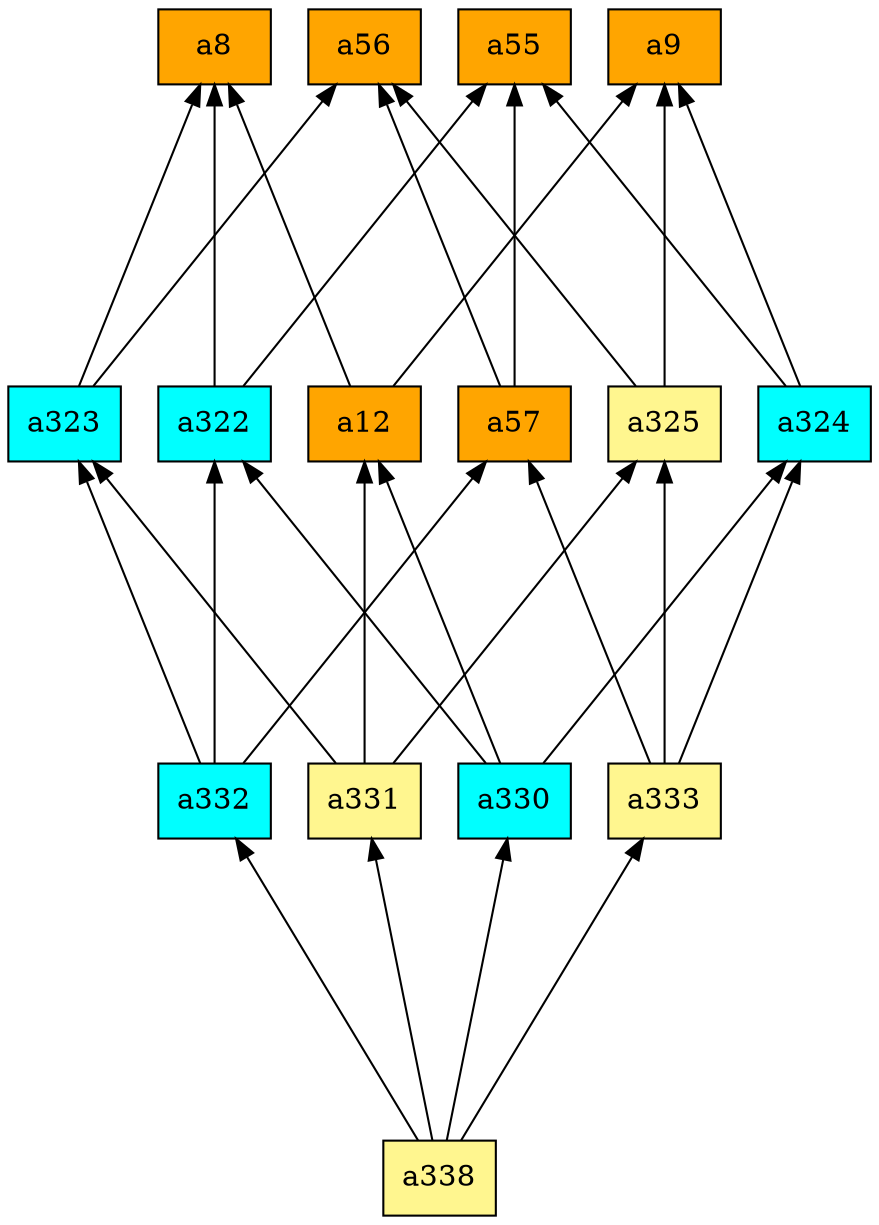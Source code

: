 digraph G {
rankdir=BT;ranksep="2.0";
"a8" [shape=record,fillcolor=orange,style=filled,label="{a8}"];
"a332" [shape=record,fillcolor=cyan,style=filled,label="{a332}"];
"a324" [shape=record,fillcolor=cyan,style=filled,label="{a324}"];
"a56" [shape=record,fillcolor=orange,style=filled,label="{a56}"];
"a57" [shape=record,fillcolor=orange,style=filled,label="{a57}"];
"a323" [shape=record,fillcolor=cyan,style=filled,label="{a323}"];
"a331" [shape=record,fillcolor=khaki1,style=filled,label="{a331}"];
"a333" [shape=record,fillcolor=khaki1,style=filled,label="{a333}"];
"a338" [shape=record,fillcolor=khaki1,style=filled,label="{a338}"];
"a325" [shape=record,fillcolor=khaki1,style=filled,label="{a325}"];
"a55" [shape=record,fillcolor=orange,style=filled,label="{a55}"];
"a9" [shape=record,fillcolor=orange,style=filled,label="{a9}"];
"a330" [shape=record,fillcolor=cyan,style=filled,label="{a330}"];
"a322" [shape=record,fillcolor=cyan,style=filled,label="{a322}"];
"a12" [shape=record,fillcolor=orange,style=filled,label="{a12}"];
"a332" -> "a57"
"a332" -> "a323"
"a332" -> "a322"
"a324" -> "a55"
"a324" -> "a9"
"a57" -> "a56"
"a57" -> "a55"
"a323" -> "a56"
"a323" -> "a8"
"a331" -> "a325"
"a331" -> "a323"
"a331" -> "a12"
"a333" -> "a325"
"a333" -> "a324"
"a333" -> "a57"
"a338" -> "a332"
"a338" -> "a330"
"a338" -> "a331"
"a338" -> "a333"
"a325" -> "a56"
"a325" -> "a9"
"a330" -> "a324"
"a330" -> "a322"
"a330" -> "a12"
"a322" -> "a8"
"a322" -> "a55"
"a12" -> "a8"
"a12" -> "a9"
}